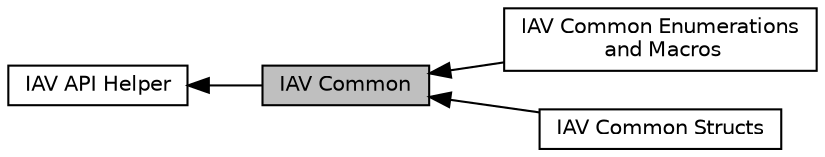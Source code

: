 digraph "IAV Common"
{
  bgcolor="transparent";
  edge [fontname="Helvetica",fontsize="10",labelfontname="Helvetica",labelfontsize="10"];
  node [fontname="Helvetica",fontsize="10",shape=box];
  rankdir=LR;
  Node1 [label="IAV Common",height=0.2,width=0.4,color="black", fillcolor="grey75", style="filled", fontcolor="black",tooltip="IAV Common Structs, Enumerations and Macros, in file iav_common.h."];
  Node4 [label="IAV Common Enumerations\l and Macros",height=0.2,width=0.4,color="black",URL="$d3/d5a/group__iav-common-helper.html",tooltip="IAV Common Enumerations and Macros."];
  Node3 [label="IAV Common Structs",height=0.2,width=0.4,color="black",URL="$de/d0e/group__iav-common-struct.html",tooltip="IAV Common Structs, Enumerations and Macros."];
  Node2 [label="IAV API Helper",height=0.2,width=0.4,color="black",URL="$d8/d1e/group__iav-helper.html",tooltip="IAV IOCTL API Structs, Enumerations and Macros."];
  Node2->Node1 [shape=plaintext, dir="back", style="solid"];
  Node1->Node3 [shape=plaintext, dir="back", style="solid"];
  Node1->Node4 [shape=plaintext, dir="back", style="solid"];
}
